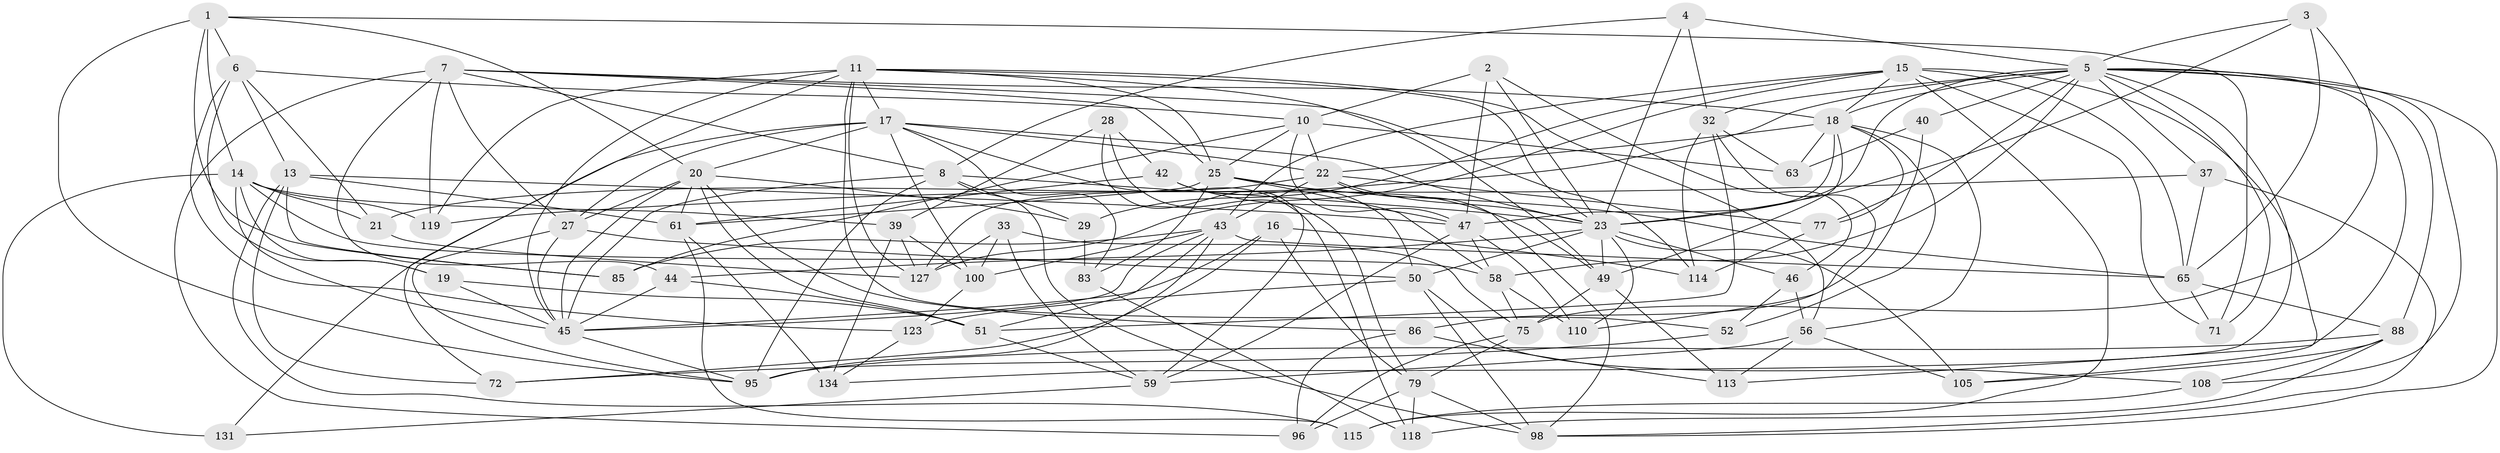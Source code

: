 // original degree distribution, {4: 1.0}
// Generated by graph-tools (version 1.1) at 2025/16/03/09/25 04:16:20]
// undirected, 71 vertices, 203 edges
graph export_dot {
graph [start="1"]
  node [color=gray90,style=filled];
  1 [super="+12"];
  2;
  3;
  4;
  5 [super="+35+9"];
  6 [super="+78"];
  7 [super="+84+24+125"];
  8 [super="+36"];
  10 [super="+30"];
  11 [super="+55+90"];
  13 [super="+111"];
  14 [super="+31+26"];
  15 [super="+70+141"];
  16;
  17 [super="+69+57+93"];
  18 [super="+121+135+54+129"];
  19;
  20 [super="+80"];
  21;
  22 [super="+126+38"];
  23 [super="+112+76+34"];
  25 [super="+66+64"];
  27 [super="+120"];
  28;
  29;
  32 [super="+67"];
  33;
  37;
  39 [super="+41"];
  40;
  42;
  43 [super="+53+132"];
  44;
  45 [super="+107+99"];
  46;
  47 [super="+48"];
  49 [super="+60"];
  50 [super="+101+142"];
  51 [super="+97"];
  52;
  56 [super="+138"];
  58 [super="+122+102"];
  59 [super="+91"];
  61 [super="+137"];
  63 [super="+116"];
  65 [super="+124+81"];
  71;
  72;
  75 [super="+89"];
  77;
  79 [super="+94"];
  83;
  85;
  86;
  88 [super="+139"];
  95 [super="+117"];
  96;
  98 [super="+104"];
  100 [super="+130"];
  105;
  108;
  110;
  113;
  114;
  115;
  118;
  119;
  123;
  127 [super="+140"];
  131;
  134;
  1 -- 71;
  1 -- 20;
  1 -- 85;
  1 -- 14;
  1 -- 6;
  1 -- 95;
  2 -- 46;
  2 -- 10;
  2 -- 47;
  2 -- 23;
  3 -- 65;
  3 -- 75;
  3 -- 23;
  3 -- 5;
  4 -- 8;
  4 -- 23;
  4 -- 32;
  4 -- 5;
  5 -- 77;
  5 -- 32;
  5 -- 98;
  5 -- 37;
  5 -- 71;
  5 -- 108;
  5 -- 18;
  5 -- 88;
  5 -- 58;
  5 -- 134;
  5 -- 40;
  5 -- 113;
  5 -- 21;
  5 -- 23;
  6 -- 123;
  6 -- 19;
  6 -- 13;
  6 -- 10;
  6 -- 21;
  7 -- 8 [weight=2];
  7 -- 25 [weight=2];
  7 -- 119;
  7 -- 27;
  7 -- 96;
  7 -- 114;
  7 -- 18;
  7 -- 44;
  8 -- 29;
  8 -- 95;
  8 -- 45;
  8 -- 98;
  8 -- 23;
  10 -- 85;
  10 -- 63 [weight=2];
  10 -- 47;
  10 -- 22;
  10 -- 25;
  11 -- 52;
  11 -- 17;
  11 -- 49;
  11 -- 119;
  11 -- 72;
  11 -- 45;
  11 -- 127;
  11 -- 56;
  11 -- 25;
  11 -- 23;
  13 -- 115;
  13 -- 85;
  13 -- 72;
  13 -- 61;
  13 -- 47;
  14 -- 45;
  14 -- 39;
  14 -- 131;
  14 -- 119;
  14 -- 19;
  14 -- 21;
  14 -- 58;
  15 -- 29;
  15 -- 127;
  15 -- 71;
  15 -- 18;
  15 -- 65;
  15 -- 115;
  15 -- 105;
  15 -- 43;
  16 -- 79;
  16 -- 72;
  16 -- 114;
  16 -- 45;
  17 -- 118;
  17 -- 131 [weight=2];
  17 -- 83;
  17 -- 20;
  17 -- 23;
  17 -- 27;
  17 -- 22;
  17 -- 100;
  18 -- 77;
  18 -- 52;
  18 -- 63;
  18 -- 56;
  18 -- 49;
  18 -- 47;
  18 -- 22;
  19 -- 45;
  19 -- 51;
  20 -- 51;
  20 -- 29;
  20 -- 86;
  20 -- 27;
  20 -- 61;
  20 -- 45;
  21 -- 127;
  22 -- 77;
  22 -- 98;
  22 -- 43;
  22 -- 127;
  22 -- 23;
  23 -- 105;
  23 -- 46;
  23 -- 49;
  23 -- 44;
  23 -- 110;
  23 -- 50;
  25 -- 65 [weight=2];
  25 -- 58;
  25 -- 83;
  25 -- 61;
  25 -- 49;
  27 -- 95;
  27 -- 45;
  27 -- 50;
  28 -- 79;
  28 -- 59;
  28 -- 42;
  28 -- 39;
  29 -- 83;
  32 -- 63;
  32 -- 110;
  32 -- 114;
  32 -- 51;
  33 -- 59;
  33 -- 127;
  33 -- 75;
  33 -- 100;
  37 -- 98;
  37 -- 119;
  37 -- 65;
  39 -- 100 [weight=2];
  39 -- 134;
  39 -- 127;
  40 -- 63 [weight=2];
  40 -- 86;
  42 -- 50;
  42 -- 61;
  42 -- 47;
  43 -- 100;
  43 -- 85;
  43 -- 65;
  43 -- 51;
  43 -- 45;
  43 -- 95;
  44 -- 51;
  44 -- 45;
  45 -- 95;
  46 -- 52;
  46 -- 56;
  47 -- 59;
  47 -- 58;
  47 -- 110;
  49 -- 75;
  49 -- 113;
  50 -- 123;
  50 -- 108;
  50 -- 98;
  51 -- 59;
  52 -- 72;
  56 -- 113;
  56 -- 105;
  56 -- 59;
  58 -- 110;
  58 -- 75;
  59 -- 131;
  61 -- 134;
  61 -- 115;
  65 -- 71;
  65 -- 88;
  75 -- 79;
  75 -- 96;
  77 -- 114;
  79 -- 96;
  79 -- 118;
  79 -- 98;
  83 -- 118;
  86 -- 113;
  86 -- 96;
  88 -- 108;
  88 -- 105;
  88 -- 95;
  88 -- 118;
  100 -- 123;
  108 -- 115;
  123 -- 134;
}
